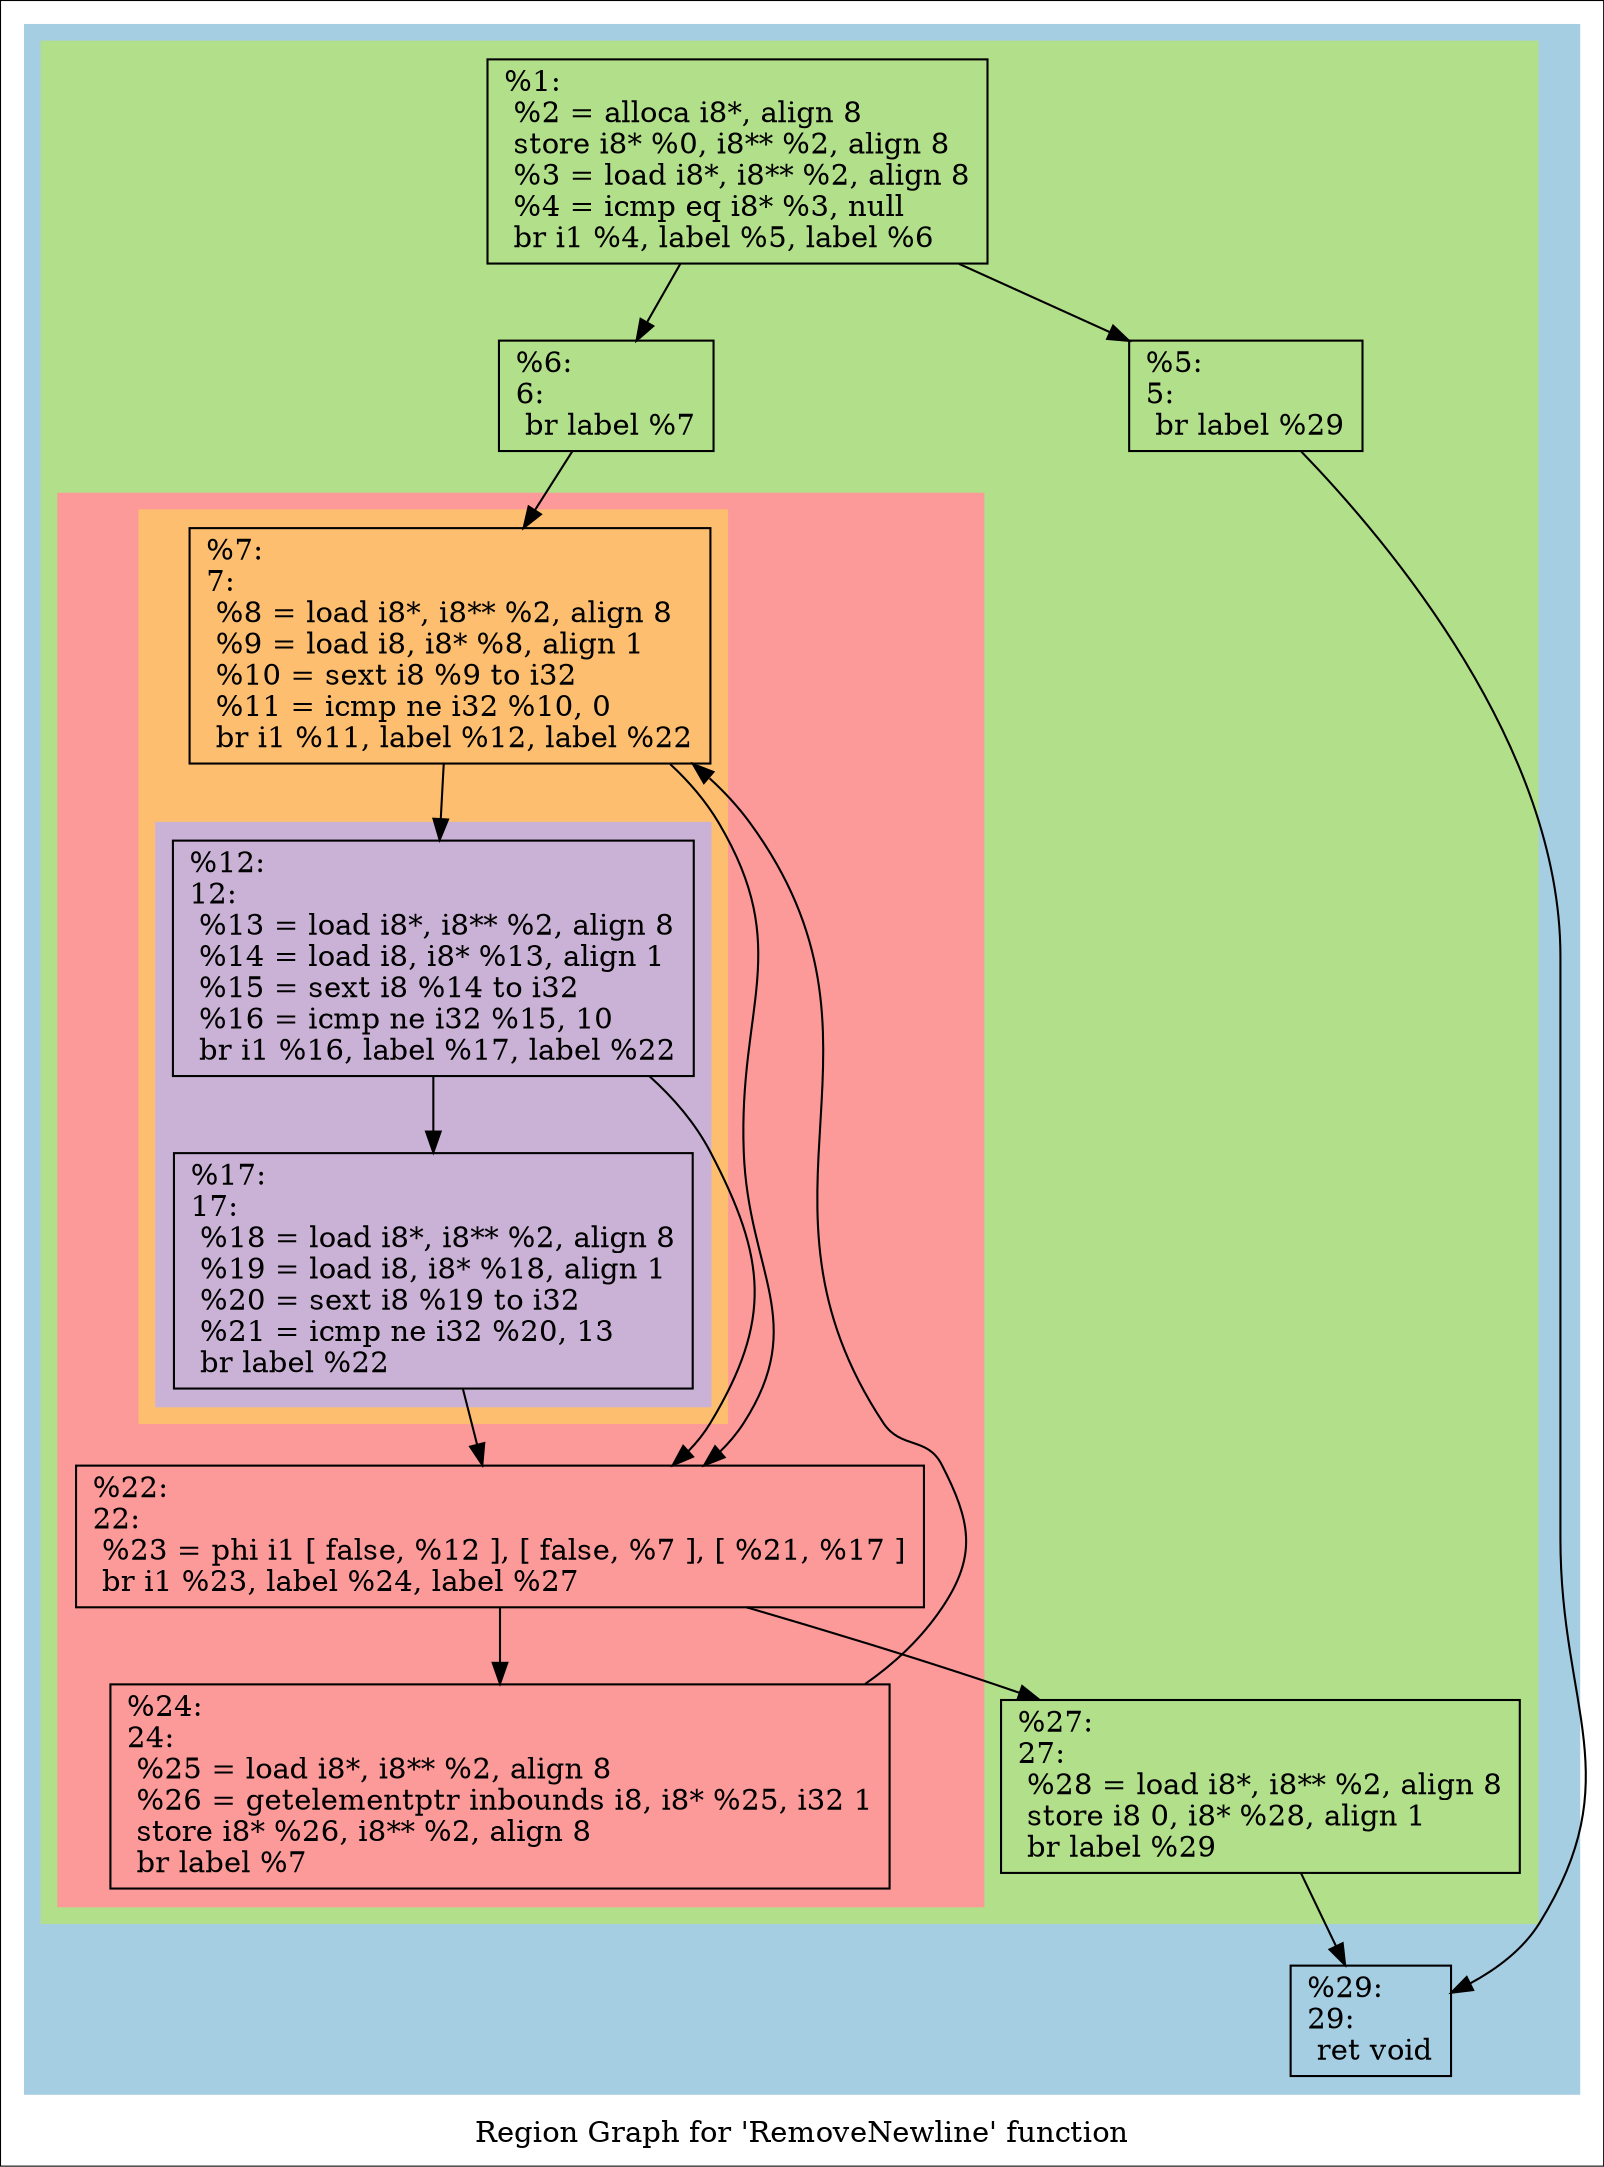 digraph "Region Graph for 'RemoveNewline' function" {
	label="Region Graph for 'RemoveNewline' function";

	Node0xc4dbc0 [shape=record,label="{%1:\l  %2 = alloca i8*, align 8\l  store i8* %0, i8** %2, align 8\l  %3 = load i8*, i8** %2, align 8\l  %4 = icmp eq i8* %3, null\l  br i1 %4, label %5, label %6\l}"];
	Node0xc4dbc0 -> Node0xc27890;
	Node0xc4dbc0 -> Node0xbe4de0;
	Node0xc27890 [shape=record,label="{%5:\l5:                                                \l  br label %29\l}"];
	Node0xc27890 -> Node0xc15780;
	Node0xc15780 [shape=record,label="{%29:\l29:                                               \l  ret void\l}"];
	Node0xbe4de0 [shape=record,label="{%6:\l6:                                                \l  br label %7\l}"];
	Node0xbe4de0 -> Node0xbda670;
	Node0xbda670 [shape=record,label="{%7:\l7:                                                \l  %8 = load i8*, i8** %2, align 8\l  %9 = load i8, i8* %8, align 1\l  %10 = sext i8 %9 to i32\l  %11 = icmp ne i32 %10, 0\l  br i1 %11, label %12, label %22\l}"];
	Node0xbda670 -> Node0xc43f80;
	Node0xbda670 -> Node0xc51b40;
	Node0xc43f80 [shape=record,label="{%12:\l12:                                               \l  %13 = load i8*, i8** %2, align 8\l  %14 = load i8, i8* %13, align 1\l  %15 = sext i8 %14 to i32\l  %16 = icmp ne i32 %15, 10\l  br i1 %16, label %17, label %22\l}"];
	Node0xc43f80 -> Node0xbd19e0;
	Node0xc43f80 -> Node0xc51b40;
	Node0xbd19e0 [shape=record,label="{%17:\l17:                                               \l  %18 = load i8*, i8** %2, align 8\l  %19 = load i8, i8* %18, align 1\l  %20 = sext i8 %19 to i32\l  %21 = icmp ne i32 %20, 13\l  br label %22\l}"];
	Node0xbd19e0 -> Node0xc51b40;
	Node0xc51b40 [shape=record,label="{%22:\l22:                                               \l  %23 = phi i1 [ false, %12 ], [ false, %7 ], [ %21, %17 ]\l  br i1 %23, label %24, label %27\l}"];
	Node0xc51b40 -> Node0xbf01b0;
	Node0xc51b40 -> Node0xc3e3d0;
	Node0xbf01b0 [shape=record,label="{%24:\l24:                                               \l  %25 = load i8*, i8** %2, align 8\l  %26 = getelementptr inbounds i8, i8* %25, i32 1\l  store i8* %26, i8** %2, align 8\l  br label %7\l}"];
	Node0xbf01b0 -> Node0xbda670[constraint=false];
	Node0xc3e3d0 [shape=record,label="{%27:\l27:                                               \l  %28 = load i8*, i8** %2, align 8\l  store i8 0, i8* %28, align 1\l  br label %29\l}"];
	Node0xc3e3d0 -> Node0xc15780;
	colorscheme = "paired12"
        subgraph cluster_0xcb7e60 {
          label = "";
          style = filled;
          color = 1
          subgraph cluster_0xb6b2c0 {
            label = "";
            style = filled;
            color = 3
            subgraph cluster_0xb6b240 {
              label = "";
              style = filled;
              color = 5
              subgraph cluster_0xc22700 {
                label = "";
                style = filled;
                color = 7
                subgraph cluster_0xc5f100 {
                  label = "";
                  style = filled;
                  color = 9
                  Node0xc43f80;
                  Node0xbd19e0;
                }
                Node0xbda670;
              }
              Node0xc51b40;
              Node0xbf01b0;
            }
            Node0xc4dbc0;
            Node0xc27890;
            Node0xbe4de0;
            Node0xc3e3d0;
          }
          Node0xc15780;
        }
}
